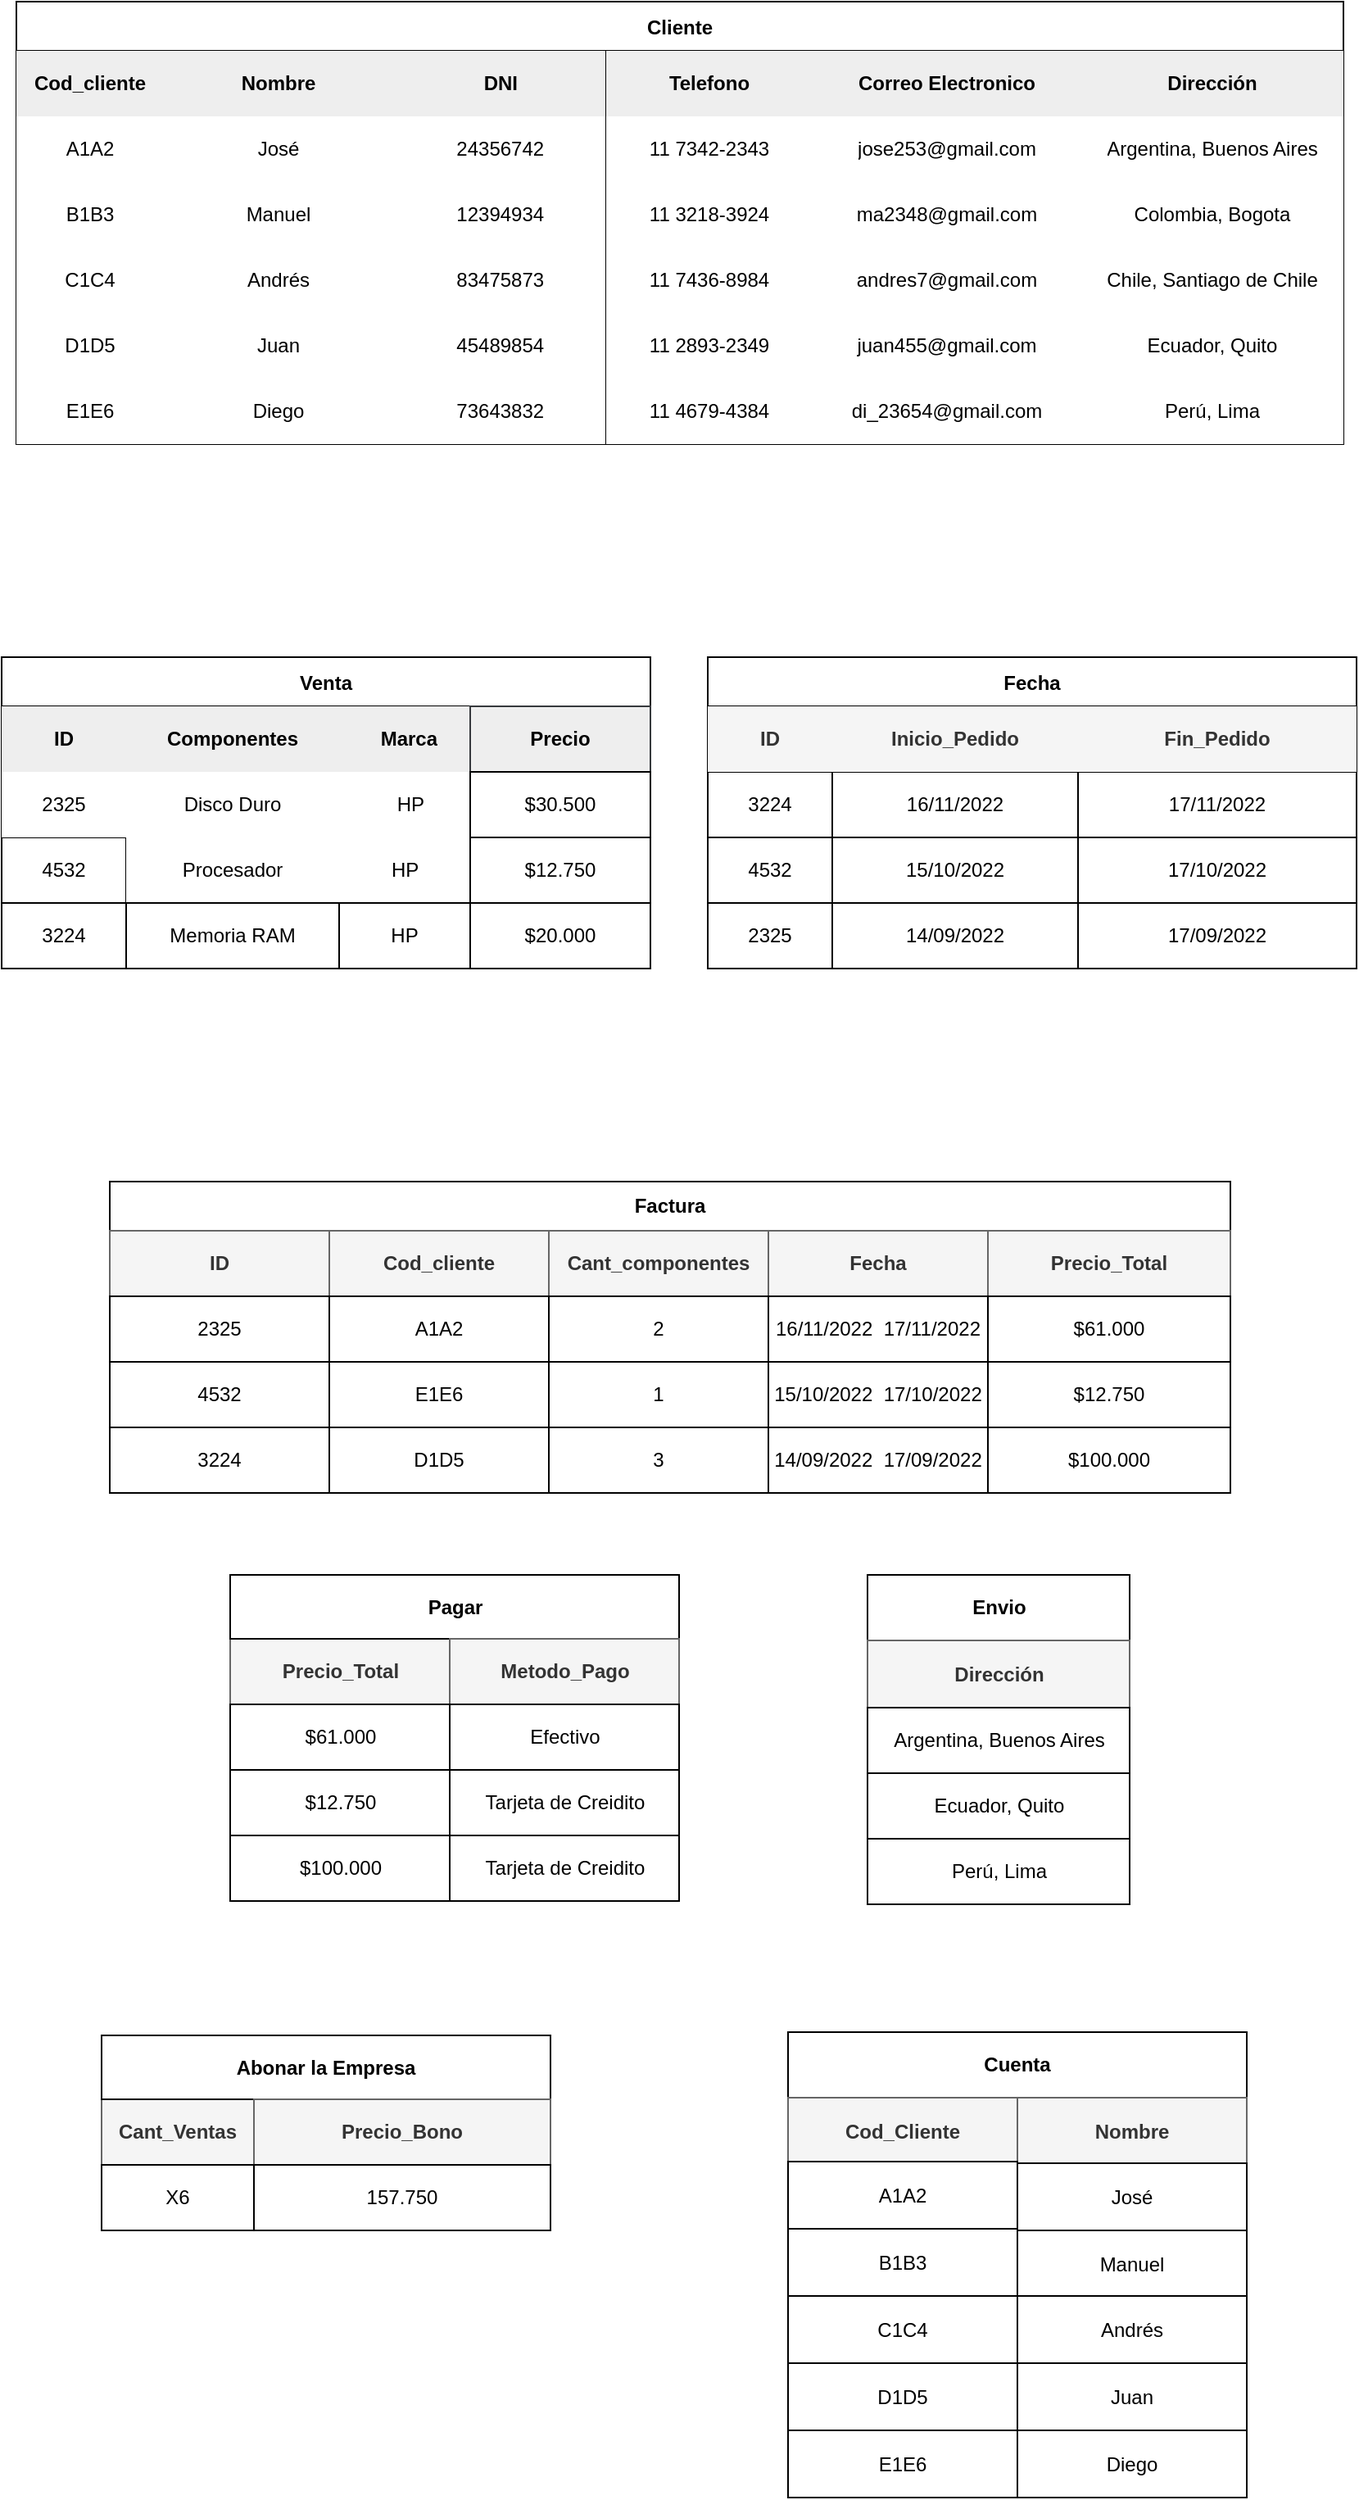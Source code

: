 <mxfile version="20.5.3" type="device"><diagram id="csTYcZTapImQouPdzcbC" name="Página-1"><mxGraphModel dx="902" dy="482" grid="1" gridSize="10" guides="1" tooltips="1" connect="1" arrows="1" fold="1" page="1" pageScale="1" pageWidth="827" pageHeight="1169" math="0" shadow="0"><root><mxCell id="0"/><mxCell id="1" parent="0"/><mxCell id="JsSYjgzVCISqLi4sRE3K-1" value="Cliente" style="shape=table;startSize=30;container=1;collapsible=0;childLayout=tableLayout;fontStyle=1;align=center;" parent="1" vertex="1"><mxGeometry x="9" y="80" width="810" height="270" as="geometry"/></mxCell><mxCell id="JsSYjgzVCISqLi4sRE3K-2" value="" style="shape=tableRow;horizontal=0;startSize=0;swimlaneHead=0;swimlaneBody=0;top=0;left=0;bottom=0;right=0;collapsible=0;dropTarget=0;fillColor=none;points=[[0,0.5],[1,0.5]];portConstraint=eastwest;" parent="JsSYjgzVCISqLi4sRE3K-1" vertex="1"><mxGeometry y="30" width="810" height="40" as="geometry"/></mxCell><mxCell id="JsSYjgzVCISqLi4sRE3K-3" value="&lt;b&gt;&lt;span style=&quot;white-space: pre;&quot;&gt;&amp;nbsp;  Cod_cliente&#9;&lt;/span&gt;&lt;span style=&quot;white-space: pre;&quot;&gt;&#9;&lt;/span&gt;&lt;span style=&quot;white-space: pre;&quot;&gt;&#9;&lt;/span&gt;&lt;span style=&quot;white-space: pre;&quot;&gt;&#9;&lt;/span&gt;&lt;/b&gt;" style="shape=partialRectangle;html=1;whiteSpace=wrap;connectable=0;fillColor=#eeeeee;top=0;left=0;bottom=0;right=0;overflow=hidden;strokeColor=#36393d;" parent="JsSYjgzVCISqLi4sRE3K-2" vertex="1"><mxGeometry width="90" height="40" as="geometry"><mxRectangle width="90" height="40" as="alternateBounds"/></mxGeometry></mxCell><mxCell id="JsSYjgzVCISqLi4sRE3K-4" value="&lt;b&gt;Nombre&lt;/b&gt;" style="shape=partialRectangle;html=1;whiteSpace=wrap;connectable=0;fillColor=#eeeeee;top=0;left=0;bottom=0;right=0;overflow=hidden;strokeColor=#36393d;" parent="JsSYjgzVCISqLi4sRE3K-2" vertex="1"><mxGeometry x="90" width="140" height="40" as="geometry"><mxRectangle width="140" height="40" as="alternateBounds"/></mxGeometry></mxCell><mxCell id="JsSYjgzVCISqLi4sRE3K-5" value="&lt;div style=&quot;text-align: center;&quot;&gt;&lt;b style=&quot;background-color: initial;&quot;&gt;&lt;span style=&quot;white-space: pre;&quot;&gt;&#9;&amp;nbsp;&lt;/span&gt;&amp;nbsp; &amp;nbsp;&lt;span style=&quot;white-space: pre;&quot;&gt;&#9;&lt;/span&gt;DNI&lt;/b&gt;&lt;/div&gt;" style="shape=partialRectangle;html=1;whiteSpace=wrap;connectable=0;fillColor=#eeeeee;top=0;left=0;bottom=0;right=0;overflow=hidden;align=left;strokeColor=#36393d;" parent="JsSYjgzVCISqLi4sRE3K-2" vertex="1"><mxGeometry x="230" width="580" height="40" as="geometry"><mxRectangle width="580" height="40" as="alternateBounds"/></mxGeometry></mxCell><mxCell id="JsSYjgzVCISqLi4sRE3K-10" value="" style="shape=tableRow;horizontal=0;startSize=0;swimlaneHead=0;swimlaneBody=0;top=0;left=0;bottom=0;right=0;collapsible=0;dropTarget=0;fillColor=none;points=[[0,0.5],[1,0.5]];portConstraint=eastwest;" parent="JsSYjgzVCISqLi4sRE3K-1" vertex="1"><mxGeometry y="70" width="810" height="40" as="geometry"/></mxCell><mxCell id="JsSYjgzVCISqLi4sRE3K-11" value="A1A2" style="shape=partialRectangle;html=1;whiteSpace=wrap;connectable=0;top=0;left=0;bottom=0;right=0;overflow=hidden;" parent="JsSYjgzVCISqLi4sRE3K-10" vertex="1"><mxGeometry width="90" height="40" as="geometry"><mxRectangle width="90" height="40" as="alternateBounds"/></mxGeometry></mxCell><mxCell id="JsSYjgzVCISqLi4sRE3K-12" value="José" style="shape=partialRectangle;html=1;whiteSpace=wrap;connectable=0;top=0;left=0;bottom=0;right=0;overflow=hidden;" parent="JsSYjgzVCISqLi4sRE3K-10" vertex="1"><mxGeometry x="90" width="140" height="40" as="geometry"><mxRectangle width="140" height="40" as="alternateBounds"/></mxGeometry></mxCell><mxCell id="JsSYjgzVCISqLi4sRE3K-13" value="&amp;nbsp; &amp;nbsp;&lt;span style=&quot;white-space: pre;&quot;&gt;&#9;&lt;/span&gt;&amp;nbsp; &amp;nbsp;24356742" style="shape=partialRectangle;html=1;whiteSpace=wrap;connectable=0;top=0;left=0;bottom=0;right=0;overflow=hidden;align=left;" parent="JsSYjgzVCISqLi4sRE3K-10" vertex="1"><mxGeometry x="230" width="580" height="40" as="geometry"><mxRectangle width="580" height="40" as="alternateBounds"/></mxGeometry></mxCell><mxCell id="JsSYjgzVCISqLi4sRE3K-6" value="" style="shape=tableRow;horizontal=0;startSize=0;swimlaneHead=0;swimlaneBody=0;top=0;left=0;bottom=0;right=0;collapsible=0;dropTarget=0;fillColor=none;points=[[0,0.5],[1,0.5]];portConstraint=eastwest;" parent="JsSYjgzVCISqLi4sRE3K-1" vertex="1"><mxGeometry y="110" width="810" height="40" as="geometry"/></mxCell><mxCell id="JsSYjgzVCISqLi4sRE3K-7" value="B1B3" style="shape=partialRectangle;html=1;whiteSpace=wrap;connectable=0;top=0;left=0;bottom=0;right=0;overflow=hidden;" parent="JsSYjgzVCISqLi4sRE3K-6" vertex="1"><mxGeometry width="90" height="40" as="geometry"><mxRectangle width="90" height="40" as="alternateBounds"/></mxGeometry></mxCell><mxCell id="JsSYjgzVCISqLi4sRE3K-8" value="Manuel" style="shape=partialRectangle;html=1;whiteSpace=wrap;connectable=0;top=0;left=0;bottom=0;right=0;overflow=hidden;" parent="JsSYjgzVCISqLi4sRE3K-6" vertex="1"><mxGeometry x="90" width="140" height="40" as="geometry"><mxRectangle width="140" height="40" as="alternateBounds"/></mxGeometry></mxCell><mxCell id="JsSYjgzVCISqLi4sRE3K-9" value="&amp;nbsp; &amp;nbsp; &amp;nbsp; &amp;nbsp; &amp;nbsp; &amp;nbsp;12394934" style="shape=partialRectangle;html=1;whiteSpace=wrap;connectable=0;top=0;left=0;bottom=0;right=0;overflow=hidden;align=left;" parent="JsSYjgzVCISqLi4sRE3K-6" vertex="1"><mxGeometry x="230" width="580" height="40" as="geometry"><mxRectangle width="580" height="40" as="alternateBounds"/></mxGeometry></mxCell><mxCell id="JsSYjgzVCISqLi4sRE3K-116" value="" style="shape=tableRow;horizontal=0;startSize=0;swimlaneHead=0;swimlaneBody=0;top=0;left=0;bottom=0;right=0;collapsible=0;dropTarget=0;fillColor=none;points=[[0,0.5],[1,0.5]];portConstraint=eastwest;" parent="JsSYjgzVCISqLi4sRE3K-1" vertex="1"><mxGeometry y="150" width="810" height="40" as="geometry"/></mxCell><mxCell id="JsSYjgzVCISqLi4sRE3K-117" value="C1C4" style="shape=partialRectangle;html=1;whiteSpace=wrap;connectable=0;top=0;left=0;bottom=0;right=0;overflow=hidden;" parent="JsSYjgzVCISqLi4sRE3K-116" vertex="1"><mxGeometry width="90" height="40" as="geometry"><mxRectangle width="90" height="40" as="alternateBounds"/></mxGeometry></mxCell><mxCell id="JsSYjgzVCISqLi4sRE3K-118" value="Andrés" style="shape=partialRectangle;html=1;whiteSpace=wrap;connectable=0;top=0;left=0;bottom=0;right=0;overflow=hidden;" parent="JsSYjgzVCISqLi4sRE3K-116" vertex="1"><mxGeometry x="90" width="140" height="40" as="geometry"><mxRectangle width="140" height="40" as="alternateBounds"/></mxGeometry></mxCell><mxCell id="JsSYjgzVCISqLi4sRE3K-119" value="&amp;nbsp; &amp;nbsp; &amp;nbsp; &amp;nbsp; &amp;nbsp; &amp;nbsp;83475873" style="shape=partialRectangle;html=1;whiteSpace=wrap;connectable=0;top=0;left=0;bottom=0;right=0;overflow=hidden;align=left;" parent="JsSYjgzVCISqLi4sRE3K-116" vertex="1"><mxGeometry x="230" width="580" height="40" as="geometry"><mxRectangle width="580" height="40" as="alternateBounds"/></mxGeometry></mxCell><mxCell id="JsSYjgzVCISqLi4sRE3K-112" value="" style="shape=tableRow;horizontal=0;startSize=0;swimlaneHead=0;swimlaneBody=0;top=0;left=0;bottom=0;right=0;collapsible=0;dropTarget=0;fillColor=none;points=[[0,0.5],[1,0.5]];portConstraint=eastwest;" parent="JsSYjgzVCISqLi4sRE3K-1" vertex="1"><mxGeometry y="190" width="810" height="40" as="geometry"/></mxCell><mxCell id="JsSYjgzVCISqLi4sRE3K-113" value="D1D5" style="shape=partialRectangle;html=1;whiteSpace=wrap;connectable=0;top=0;left=0;bottom=0;right=0;overflow=hidden;" parent="JsSYjgzVCISqLi4sRE3K-112" vertex="1"><mxGeometry width="90" height="40" as="geometry"><mxRectangle width="90" height="40" as="alternateBounds"/></mxGeometry></mxCell><mxCell id="JsSYjgzVCISqLi4sRE3K-114" value="Juan" style="shape=partialRectangle;html=1;whiteSpace=wrap;connectable=0;top=0;left=0;bottom=0;right=0;overflow=hidden;" parent="JsSYjgzVCISqLi4sRE3K-112" vertex="1"><mxGeometry x="90" width="140" height="40" as="geometry"><mxRectangle width="140" height="40" as="alternateBounds"/></mxGeometry></mxCell><mxCell id="JsSYjgzVCISqLi4sRE3K-115" value="&amp;nbsp; &amp;nbsp; &amp;nbsp; &amp;nbsp; &amp;nbsp; &amp;nbsp;45489854" style="shape=partialRectangle;html=1;whiteSpace=wrap;connectable=0;top=0;left=0;bottom=0;right=0;overflow=hidden;align=left;" parent="JsSYjgzVCISqLi4sRE3K-112" vertex="1"><mxGeometry x="230" width="580" height="40" as="geometry"><mxRectangle width="580" height="40" as="alternateBounds"/></mxGeometry></mxCell><mxCell id="JsSYjgzVCISqLi4sRE3K-108" value="" style="shape=tableRow;horizontal=0;startSize=0;swimlaneHead=0;swimlaneBody=0;top=0;left=0;bottom=0;right=0;collapsible=0;dropTarget=0;fillColor=none;points=[[0,0.5],[1,0.5]];portConstraint=eastwest;" parent="JsSYjgzVCISqLi4sRE3K-1" vertex="1"><mxGeometry y="230" width="810" height="40" as="geometry"/></mxCell><mxCell id="JsSYjgzVCISqLi4sRE3K-109" value="E1E6" style="shape=partialRectangle;html=1;whiteSpace=wrap;connectable=0;top=0;left=0;bottom=0;right=0;overflow=hidden;" parent="JsSYjgzVCISqLi4sRE3K-108" vertex="1"><mxGeometry width="90" height="40" as="geometry"><mxRectangle width="90" height="40" as="alternateBounds"/></mxGeometry></mxCell><mxCell id="JsSYjgzVCISqLi4sRE3K-110" value="Diego" style="shape=partialRectangle;html=1;whiteSpace=wrap;connectable=0;top=0;left=0;bottom=0;right=0;overflow=hidden;" parent="JsSYjgzVCISqLi4sRE3K-108" vertex="1"><mxGeometry x="90" width="140" height="40" as="geometry"><mxRectangle width="140" height="40" as="alternateBounds"/></mxGeometry></mxCell><mxCell id="JsSYjgzVCISqLi4sRE3K-111" value="&amp;nbsp; &amp;nbsp; &amp;nbsp; &amp;nbsp; &amp;nbsp; &amp;nbsp;73643832" style="shape=partialRectangle;html=1;whiteSpace=wrap;connectable=0;top=0;left=0;bottom=0;right=0;overflow=hidden;pointerEvents=1;align=left;" parent="JsSYjgzVCISqLi4sRE3K-108" vertex="1"><mxGeometry x="230" width="580" height="40" as="geometry"><mxRectangle width="580" height="40" as="alternateBounds"/></mxGeometry></mxCell><mxCell id="JsSYjgzVCISqLi4sRE3K-82" value="" style="shape=table;html=1;whiteSpace=wrap;startSize=0;container=1;collapsible=0;childLayout=tableLayout;" parent="1" vertex="1"><mxGeometry x="369" y="110" width="450" height="240" as="geometry"/></mxCell><mxCell id="JsSYjgzVCISqLi4sRE3K-83" value="" style="shape=tableRow;horizontal=0;startSize=0;swimlaneHead=0;swimlaneBody=0;top=0;left=0;bottom=0;right=0;collapsible=0;dropTarget=0;fillColor=none;points=[[0,0.5],[1,0.5]];portConstraint=eastwest;" parent="JsSYjgzVCISqLi4sRE3K-82" vertex="1"><mxGeometry width="450" height="40" as="geometry"/></mxCell><mxCell id="JsSYjgzVCISqLi4sRE3K-84" value="&lt;b&gt;Telefono&lt;/b&gt;" style="shape=partialRectangle;html=1;whiteSpace=wrap;connectable=0;fillColor=#eeeeee;top=0;left=0;bottom=0;right=0;overflow=hidden;strokeColor=#36393d;" parent="JsSYjgzVCISqLi4sRE3K-83" vertex="1"><mxGeometry width="126" height="40" as="geometry"><mxRectangle width="126" height="40" as="alternateBounds"/></mxGeometry></mxCell><mxCell id="JsSYjgzVCISqLi4sRE3K-85" value="&lt;b&gt;Correo Electronico&lt;/b&gt;" style="shape=partialRectangle;html=1;whiteSpace=wrap;connectable=0;fillColor=#eeeeee;top=0;left=0;bottom=0;right=0;overflow=hidden;strokeColor=#36393d;" parent="JsSYjgzVCISqLi4sRE3K-83" vertex="1"><mxGeometry x="126" width="164" height="40" as="geometry"><mxRectangle width="164" height="40" as="alternateBounds"/></mxGeometry></mxCell><mxCell id="JsSYjgzVCISqLi4sRE3K-86" value="&lt;b&gt;Dirección&lt;/b&gt;" style="shape=partialRectangle;html=1;whiteSpace=wrap;connectable=0;fillColor=#eeeeee;top=0;left=0;bottom=0;right=0;overflow=hidden;strokeColor=#36393d;" parent="JsSYjgzVCISqLi4sRE3K-83" vertex="1"><mxGeometry x="290" width="160" height="40" as="geometry"><mxRectangle width="160" height="40" as="alternateBounds"/></mxGeometry></mxCell><mxCell id="JsSYjgzVCISqLi4sRE3K-87" value="" style="shape=tableRow;horizontal=0;startSize=0;swimlaneHead=0;swimlaneBody=0;top=0;left=0;bottom=0;right=0;collapsible=0;dropTarget=0;fillColor=none;points=[[0,0.5],[1,0.5]];portConstraint=eastwest;" parent="JsSYjgzVCISqLi4sRE3K-82" vertex="1"><mxGeometry y="40" width="450" height="40" as="geometry"/></mxCell><mxCell id="JsSYjgzVCISqLi4sRE3K-88" value="11 7342-2343" style="shape=partialRectangle;html=1;whiteSpace=wrap;connectable=0;top=0;left=0;bottom=0;right=0;overflow=hidden;" parent="JsSYjgzVCISqLi4sRE3K-87" vertex="1"><mxGeometry width="126" height="40" as="geometry"><mxRectangle width="126" height="40" as="alternateBounds"/></mxGeometry></mxCell><mxCell id="JsSYjgzVCISqLi4sRE3K-89" value="jose253@gmail.com" style="shape=partialRectangle;html=1;whiteSpace=wrap;connectable=0;top=0;left=0;bottom=0;right=0;overflow=hidden;" parent="JsSYjgzVCISqLi4sRE3K-87" vertex="1"><mxGeometry x="126" width="164" height="40" as="geometry"><mxRectangle width="164" height="40" as="alternateBounds"/></mxGeometry></mxCell><mxCell id="JsSYjgzVCISqLi4sRE3K-90" value="Argentina, Buenos Aires" style="shape=partialRectangle;html=1;whiteSpace=wrap;connectable=0;top=0;left=0;bottom=0;right=0;overflow=hidden;" parent="JsSYjgzVCISqLi4sRE3K-87" vertex="1"><mxGeometry x="290" width="160" height="40" as="geometry"><mxRectangle width="160" height="40" as="alternateBounds"/></mxGeometry></mxCell><mxCell id="JsSYjgzVCISqLi4sRE3K-91" value="" style="shape=tableRow;horizontal=0;startSize=0;swimlaneHead=0;swimlaneBody=0;top=0;left=0;bottom=0;right=0;collapsible=0;dropTarget=0;fillColor=none;points=[[0,0.5],[1,0.5]];portConstraint=eastwest;" parent="JsSYjgzVCISqLi4sRE3K-82" vertex="1"><mxGeometry y="80" width="450" height="40" as="geometry"/></mxCell><mxCell id="JsSYjgzVCISqLi4sRE3K-92" value="11 3218-3924" style="shape=partialRectangle;html=1;whiteSpace=wrap;connectable=0;top=0;left=0;bottom=0;right=0;overflow=hidden;" parent="JsSYjgzVCISqLi4sRE3K-91" vertex="1"><mxGeometry width="126" height="40" as="geometry"><mxRectangle width="126" height="40" as="alternateBounds"/></mxGeometry></mxCell><mxCell id="JsSYjgzVCISqLi4sRE3K-93" value="ma2348@gmail.com" style="shape=partialRectangle;html=1;whiteSpace=wrap;connectable=0;top=0;left=0;bottom=0;right=0;overflow=hidden;" parent="JsSYjgzVCISqLi4sRE3K-91" vertex="1"><mxGeometry x="126" width="164" height="40" as="geometry"><mxRectangle width="164" height="40" as="alternateBounds"/></mxGeometry></mxCell><mxCell id="JsSYjgzVCISqLi4sRE3K-94" value="Colombia, Bogota" style="shape=partialRectangle;html=1;whiteSpace=wrap;connectable=0;top=0;left=0;bottom=0;right=0;overflow=hidden;pointerEvents=1;" parent="JsSYjgzVCISqLi4sRE3K-91" vertex="1"><mxGeometry x="290" width="160" height="40" as="geometry"><mxRectangle width="160" height="40" as="alternateBounds"/></mxGeometry></mxCell><mxCell id="JsSYjgzVCISqLi4sRE3K-128" value="" style="shape=tableRow;horizontal=0;startSize=0;swimlaneHead=0;swimlaneBody=0;top=0;left=0;bottom=0;right=0;collapsible=0;dropTarget=0;fillColor=none;points=[[0,0.5],[1,0.5]];portConstraint=eastwest;" parent="JsSYjgzVCISqLi4sRE3K-82" vertex="1"><mxGeometry y="120" width="450" height="40" as="geometry"/></mxCell><mxCell id="JsSYjgzVCISqLi4sRE3K-129" value="11 7436-8984" style="shape=partialRectangle;html=1;whiteSpace=wrap;connectable=0;top=0;left=0;bottom=0;right=0;overflow=hidden;" parent="JsSYjgzVCISqLi4sRE3K-128" vertex="1"><mxGeometry width="126" height="40" as="geometry"><mxRectangle width="126" height="40" as="alternateBounds"/></mxGeometry></mxCell><mxCell id="JsSYjgzVCISqLi4sRE3K-130" value="andres7@gmail.com" style="shape=partialRectangle;html=1;whiteSpace=wrap;connectable=0;top=0;left=0;bottom=0;right=0;overflow=hidden;" parent="JsSYjgzVCISqLi4sRE3K-128" vertex="1"><mxGeometry x="126" width="164" height="40" as="geometry"><mxRectangle width="164" height="40" as="alternateBounds"/></mxGeometry></mxCell><mxCell id="JsSYjgzVCISqLi4sRE3K-131" value="Chile, Santiago de Chile" style="shape=partialRectangle;html=1;whiteSpace=wrap;connectable=0;top=0;left=0;bottom=0;right=0;overflow=hidden;" parent="JsSYjgzVCISqLi4sRE3K-128" vertex="1"><mxGeometry x="290" width="160" height="40" as="geometry"><mxRectangle width="160" height="40" as="alternateBounds"/></mxGeometry></mxCell><mxCell id="JsSYjgzVCISqLi4sRE3K-124" value="" style="shape=tableRow;horizontal=0;startSize=0;swimlaneHead=0;swimlaneBody=0;top=0;left=0;bottom=0;right=0;collapsible=0;dropTarget=0;fillColor=none;points=[[0,0.5],[1,0.5]];portConstraint=eastwest;" parent="JsSYjgzVCISqLi4sRE3K-82" vertex="1"><mxGeometry y="160" width="450" height="40" as="geometry"/></mxCell><mxCell id="JsSYjgzVCISqLi4sRE3K-125" value="11 2893-2349" style="shape=partialRectangle;html=1;whiteSpace=wrap;connectable=0;top=0;left=0;bottom=0;right=0;overflow=hidden;" parent="JsSYjgzVCISqLi4sRE3K-124" vertex="1"><mxGeometry width="126" height="40" as="geometry"><mxRectangle width="126" height="40" as="alternateBounds"/></mxGeometry></mxCell><mxCell id="JsSYjgzVCISqLi4sRE3K-126" value="juan455@gmail.com" style="shape=partialRectangle;html=1;whiteSpace=wrap;connectable=0;top=0;left=0;bottom=0;right=0;overflow=hidden;" parent="JsSYjgzVCISqLi4sRE3K-124" vertex="1"><mxGeometry x="126" width="164" height="40" as="geometry"><mxRectangle width="164" height="40" as="alternateBounds"/></mxGeometry></mxCell><mxCell id="JsSYjgzVCISqLi4sRE3K-127" value="Ecuador, Quito" style="shape=partialRectangle;html=1;whiteSpace=wrap;connectable=0;top=0;left=0;bottom=0;right=0;overflow=hidden;" parent="JsSYjgzVCISqLi4sRE3K-124" vertex="1"><mxGeometry x="290" width="160" height="40" as="geometry"><mxRectangle width="160" height="40" as="alternateBounds"/></mxGeometry></mxCell><mxCell id="JsSYjgzVCISqLi4sRE3K-120" value="" style="shape=tableRow;horizontal=0;startSize=0;swimlaneHead=0;swimlaneBody=0;top=0;left=0;bottom=0;right=0;collapsible=0;dropTarget=0;fillColor=none;points=[[0,0.5],[1,0.5]];portConstraint=eastwest;" parent="JsSYjgzVCISqLi4sRE3K-82" vertex="1"><mxGeometry y="200" width="450" height="40" as="geometry"/></mxCell><mxCell id="JsSYjgzVCISqLi4sRE3K-121" value="11 4679-4384" style="shape=partialRectangle;html=1;whiteSpace=wrap;connectable=0;top=0;left=0;bottom=0;right=0;overflow=hidden;" parent="JsSYjgzVCISqLi4sRE3K-120" vertex="1"><mxGeometry width="126" height="40" as="geometry"><mxRectangle width="126" height="40" as="alternateBounds"/></mxGeometry></mxCell><mxCell id="JsSYjgzVCISqLi4sRE3K-122" value="di_23654@gmail.com" style="shape=partialRectangle;html=1;whiteSpace=wrap;connectable=0;top=0;left=0;bottom=0;right=0;overflow=hidden;" parent="JsSYjgzVCISqLi4sRE3K-120" vertex="1"><mxGeometry x="126" width="164" height="40" as="geometry"><mxRectangle width="164" height="40" as="alternateBounds"/></mxGeometry></mxCell><mxCell id="JsSYjgzVCISqLi4sRE3K-123" value="Perú, Lima" style="shape=partialRectangle;html=1;whiteSpace=wrap;connectable=0;top=0;left=0;bottom=0;right=0;overflow=hidden;pointerEvents=1;" parent="JsSYjgzVCISqLi4sRE3K-120" vertex="1"><mxGeometry x="290" width="160" height="40" as="geometry"><mxRectangle width="160" height="40" as="alternateBounds"/></mxGeometry></mxCell><mxCell id="JsSYjgzVCISqLi4sRE3K-145" value="Venta" style="shape=table;startSize=30;container=1;collapsible=0;childLayout=tableLayout;fontStyle=1;align=center;" parent="1" vertex="1"><mxGeometry y="480" width="396" height="150" as="geometry"/></mxCell><mxCell id="JsSYjgzVCISqLi4sRE3K-146" value="" style="shape=tableRow;horizontal=0;startSize=0;swimlaneHead=0;swimlaneBody=0;top=0;left=0;bottom=0;right=0;collapsible=0;dropTarget=0;fillColor=none;points=[[0,0.5],[1,0.5]];portConstraint=eastwest;" parent="JsSYjgzVCISqLi4sRE3K-145" vertex="1"><mxGeometry y="30" width="396" height="40" as="geometry"/></mxCell><mxCell id="JsSYjgzVCISqLi4sRE3K-147" value="&lt;b&gt;ID&lt;/b&gt;" style="shape=partialRectangle;html=1;whiteSpace=wrap;connectable=0;fillColor=#eeeeee;top=0;left=0;bottom=0;right=0;overflow=hidden;strokeColor=#36393d;" parent="JsSYjgzVCISqLi4sRE3K-146" vertex="1"><mxGeometry width="76" height="40" as="geometry"><mxRectangle width="76" height="40" as="alternateBounds"/></mxGeometry></mxCell><mxCell id="JsSYjgzVCISqLi4sRE3K-148" value="&lt;b&gt;Componentes&lt;/b&gt;" style="shape=partialRectangle;html=1;whiteSpace=wrap;connectable=0;fillColor=#eeeeee;top=0;left=0;bottom=0;right=0;overflow=hidden;strokeColor=#36393d;" parent="JsSYjgzVCISqLi4sRE3K-146" vertex="1"><mxGeometry x="76" width="130" height="40" as="geometry"><mxRectangle width="130" height="40" as="alternateBounds"/></mxGeometry></mxCell><mxCell id="JsSYjgzVCISqLi4sRE3K-149" value="&lt;b&gt;&amp;nbsp; &amp;nbsp; &amp;nbsp; &amp;nbsp;Marca&lt;/b&gt;" style="shape=partialRectangle;html=1;whiteSpace=wrap;connectable=0;fillColor=#eeeeee;top=0;left=0;bottom=0;right=0;overflow=hidden;align=left;strokeColor=#36393d;" parent="JsSYjgzVCISqLi4sRE3K-146" vertex="1"><mxGeometry x="206" width="190" height="40" as="geometry"><mxRectangle width="190" height="40" as="alternateBounds"/></mxGeometry></mxCell><mxCell id="JsSYjgzVCISqLi4sRE3K-150" value="" style="shape=tableRow;horizontal=0;startSize=0;swimlaneHead=0;swimlaneBody=0;top=0;left=0;bottom=0;right=0;collapsible=0;dropTarget=0;fillColor=none;points=[[0,0.5],[1,0.5]];portConstraint=eastwest;" parent="JsSYjgzVCISqLi4sRE3K-145" vertex="1"><mxGeometry y="70" width="396" height="40" as="geometry"/></mxCell><mxCell id="JsSYjgzVCISqLi4sRE3K-151" value="2325" style="shape=partialRectangle;html=1;whiteSpace=wrap;connectable=0;top=0;left=0;bottom=0;right=0;overflow=hidden;" parent="JsSYjgzVCISqLi4sRE3K-150" vertex="1"><mxGeometry width="76" height="40" as="geometry"><mxRectangle width="76" height="40" as="alternateBounds"/></mxGeometry></mxCell><mxCell id="JsSYjgzVCISqLi4sRE3K-152" value="Disco Duro" style="shape=partialRectangle;html=1;whiteSpace=wrap;connectable=0;top=0;left=0;bottom=0;right=0;overflow=hidden;" parent="JsSYjgzVCISqLi4sRE3K-150" vertex="1"><mxGeometry x="76" width="130" height="40" as="geometry"><mxRectangle width="130" height="40" as="alternateBounds"/></mxGeometry></mxCell><mxCell id="JsSYjgzVCISqLi4sRE3K-153" value="&lt;span style=&quot;white-space: pre;&quot;&gt;&#9;&lt;/span&gt;&amp;nbsp; HP" style="shape=partialRectangle;html=1;whiteSpace=wrap;connectable=0;top=0;left=0;bottom=0;right=0;overflow=hidden;align=left;" parent="JsSYjgzVCISqLi4sRE3K-150" vertex="1"><mxGeometry x="206" width="190" height="40" as="geometry"><mxRectangle width="190" height="40" as="alternateBounds"/></mxGeometry></mxCell><mxCell id="JsSYjgzVCISqLi4sRE3K-154" value="" style="shape=tableRow;horizontal=0;startSize=0;swimlaneHead=0;swimlaneBody=0;top=0;left=0;bottom=0;right=0;collapsible=0;dropTarget=0;fillColor=none;points=[[0,0.5],[1,0.5]];portConstraint=eastwest;" parent="JsSYjgzVCISqLi4sRE3K-145" vertex="1"><mxGeometry y="110" width="396" height="40" as="geometry"/></mxCell><mxCell id="JsSYjgzVCISqLi4sRE3K-155" value="4532" style="shape=partialRectangle;html=1;whiteSpace=wrap;connectable=0;fillColor=none;top=0;left=0;bottom=0;right=0;overflow=hidden;" parent="JsSYjgzVCISqLi4sRE3K-154" vertex="1"><mxGeometry width="76" height="40" as="geometry"><mxRectangle width="76" height="40" as="alternateBounds"/></mxGeometry></mxCell><mxCell id="JsSYjgzVCISqLi4sRE3K-156" value="Procesador" style="shape=partialRectangle;html=1;whiteSpace=wrap;connectable=0;fillColor=default;top=0;left=0;bottom=0;right=0;overflow=hidden;" parent="JsSYjgzVCISqLi4sRE3K-154" vertex="1"><mxGeometry x="76" width="130" height="40" as="geometry"><mxRectangle width="130" height="40" as="alternateBounds"/></mxGeometry></mxCell><mxCell id="JsSYjgzVCISqLi4sRE3K-157" value="&amp;nbsp; &amp;nbsp; &amp;nbsp; &amp;nbsp; &amp;nbsp;HP" style="shape=partialRectangle;html=1;whiteSpace=wrap;connectable=0;top=0;left=0;bottom=0;right=0;overflow=hidden;align=left;" parent="JsSYjgzVCISqLi4sRE3K-154" vertex="1"><mxGeometry x="206" width="190" height="40" as="geometry"><mxRectangle width="190" height="40" as="alternateBounds"/></mxGeometry></mxCell><mxCell id="JsSYjgzVCISqLi4sRE3K-162" value="&lt;b&gt;Precio&lt;/b&gt;" style="rounded=0;whiteSpace=wrap;html=1;fillColor=#eeeeee;strokeColor=#36393d;" parent="1" vertex="1"><mxGeometry x="286" y="510" width="110" height="40" as="geometry"/></mxCell><mxCell id="JsSYjgzVCISqLi4sRE3K-163" value="$30.500" style="rounded=0;whiteSpace=wrap;html=1;" parent="1" vertex="1"><mxGeometry x="286" y="550" width="110" height="40" as="geometry"/></mxCell><mxCell id="JsSYjgzVCISqLi4sRE3K-164" value="$12.750" style="rounded=0;whiteSpace=wrap;html=1;" parent="1" vertex="1"><mxGeometry x="286" y="590" width="110" height="40" as="geometry"/></mxCell><mxCell id="JsSYjgzVCISqLi4sRE3K-165" value="3224" style="rounded=0;whiteSpace=wrap;html=1;" parent="1" vertex="1"><mxGeometry y="630" width="76" height="40" as="geometry"/></mxCell><mxCell id="JsSYjgzVCISqLi4sRE3K-166" value="Memoria RAM" style="rounded=0;whiteSpace=wrap;html=1;" parent="1" vertex="1"><mxGeometry x="76" y="630" width="130" height="40" as="geometry"/></mxCell><mxCell id="JsSYjgzVCISqLi4sRE3K-167" value="HP" style="rounded=0;whiteSpace=wrap;html=1;" parent="1" vertex="1"><mxGeometry x="206" y="630" width="80" height="40" as="geometry"/></mxCell><mxCell id="JsSYjgzVCISqLi4sRE3K-168" value="$20.000" style="rounded=0;whiteSpace=wrap;html=1;" parent="1" vertex="1"><mxGeometry x="286" y="630" width="110" height="40" as="geometry"/></mxCell><mxCell id="JsSYjgzVCISqLi4sRE3K-170" value="Fecha" style="shape=table;startSize=30;container=1;collapsible=0;childLayout=tableLayout;fontStyle=1;align=center;fillColor=default;" parent="1" vertex="1"><mxGeometry x="431" y="480" width="396" height="150" as="geometry"/></mxCell><mxCell id="JsSYjgzVCISqLi4sRE3K-171" value="" style="shape=tableRow;horizontal=0;startSize=0;swimlaneHead=0;swimlaneBody=0;top=0;left=0;bottom=0;right=0;collapsible=0;dropTarget=0;fillColor=none;points=[[0,0.5],[1,0.5]];portConstraint=eastwest;" parent="JsSYjgzVCISqLi4sRE3K-170" vertex="1"><mxGeometry y="30" width="396" height="40" as="geometry"/></mxCell><mxCell id="JsSYjgzVCISqLi4sRE3K-172" value="&lt;b&gt;ID&lt;/b&gt;" style="shape=partialRectangle;html=1;whiteSpace=wrap;connectable=0;fillColor=#f5f5f5;top=0;left=0;bottom=0;right=0;overflow=hidden;fontColor=#333333;strokeColor=#666666;" parent="JsSYjgzVCISqLi4sRE3K-171" vertex="1"><mxGeometry width="76" height="40" as="geometry"><mxRectangle width="76" height="40" as="alternateBounds"/></mxGeometry></mxCell><mxCell id="JsSYjgzVCISqLi4sRE3K-173" value="&lt;b&gt;Inicio_Pedido&lt;/b&gt;" style="shape=partialRectangle;html=1;whiteSpace=wrap;connectable=0;fillColor=#f5f5f5;top=0;left=0;bottom=0;right=0;overflow=hidden;fontColor=#333333;strokeColor=#666666;" parent="JsSYjgzVCISqLi4sRE3K-171" vertex="1"><mxGeometry x="76" width="150" height="40" as="geometry"><mxRectangle width="150" height="40" as="alternateBounds"/></mxGeometry></mxCell><mxCell id="JsSYjgzVCISqLi4sRE3K-174" value="&lt;b&gt;Fin_Pedido&lt;/b&gt;" style="shape=partialRectangle;html=1;whiteSpace=wrap;connectable=0;fillColor=#f5f5f5;top=0;left=0;bottom=0;right=0;overflow=hidden;fontColor=#333333;strokeColor=#666666;" parent="JsSYjgzVCISqLi4sRE3K-171" vertex="1"><mxGeometry x="226" width="170" height="40" as="geometry"><mxRectangle width="170" height="40" as="alternateBounds"/></mxGeometry></mxCell><mxCell id="JsSYjgzVCISqLi4sRE3K-175" value="" style="shape=tableRow;horizontal=0;startSize=0;swimlaneHead=0;swimlaneBody=0;top=0;left=0;bottom=0;right=0;collapsible=0;dropTarget=0;fillColor=none;points=[[0,0.5],[1,0.5]];portConstraint=eastwest;" parent="JsSYjgzVCISqLi4sRE3K-170" vertex="1"><mxGeometry y="70" width="396" height="40" as="geometry"/></mxCell><mxCell id="JsSYjgzVCISqLi4sRE3K-176" value="3224" style="shape=partialRectangle;html=1;whiteSpace=wrap;connectable=0;fillColor=none;top=0;left=0;bottom=0;right=0;overflow=hidden;" parent="JsSYjgzVCISqLi4sRE3K-175" vertex="1"><mxGeometry width="76" height="40" as="geometry"><mxRectangle width="76" height="40" as="alternateBounds"/></mxGeometry></mxCell><mxCell id="JsSYjgzVCISqLi4sRE3K-177" value="16/11/2022" style="shape=partialRectangle;html=1;whiteSpace=wrap;connectable=0;fillColor=none;top=0;left=0;bottom=0;right=0;overflow=hidden;" parent="JsSYjgzVCISqLi4sRE3K-175" vertex="1"><mxGeometry x="76" width="150" height="40" as="geometry"><mxRectangle width="150" height="40" as="alternateBounds"/></mxGeometry></mxCell><mxCell id="JsSYjgzVCISqLi4sRE3K-178" value="17/11/2022" style="shape=partialRectangle;html=1;whiteSpace=wrap;connectable=0;fillColor=none;top=0;left=0;bottom=0;right=0;overflow=hidden;" parent="JsSYjgzVCISqLi4sRE3K-175" vertex="1"><mxGeometry x="226" width="170" height="40" as="geometry"><mxRectangle width="170" height="40" as="alternateBounds"/></mxGeometry></mxCell><mxCell id="JsSYjgzVCISqLi4sRE3K-179" value="" style="shape=tableRow;horizontal=0;startSize=0;swimlaneHead=0;swimlaneBody=0;top=0;left=0;bottom=0;right=0;collapsible=0;dropTarget=0;fillColor=none;points=[[0,0.5],[1,0.5]];portConstraint=eastwest;" parent="JsSYjgzVCISqLi4sRE3K-170" vertex="1"><mxGeometry y="110" width="396" height="40" as="geometry"/></mxCell><mxCell id="JsSYjgzVCISqLi4sRE3K-180" value="4532" style="shape=partialRectangle;html=1;whiteSpace=wrap;connectable=0;fillColor=none;top=0;left=0;bottom=0;right=0;overflow=hidden;" parent="JsSYjgzVCISqLi4sRE3K-179" vertex="1"><mxGeometry width="76" height="40" as="geometry"><mxRectangle width="76" height="40" as="alternateBounds"/></mxGeometry></mxCell><mxCell id="JsSYjgzVCISqLi4sRE3K-181" value="15/10/2022" style="shape=partialRectangle;html=1;whiteSpace=wrap;connectable=0;fillColor=none;top=0;left=0;bottom=0;right=0;overflow=hidden;" parent="JsSYjgzVCISqLi4sRE3K-179" vertex="1"><mxGeometry x="76" width="150" height="40" as="geometry"><mxRectangle width="150" height="40" as="alternateBounds"/></mxGeometry></mxCell><mxCell id="JsSYjgzVCISqLi4sRE3K-182" value="17/10/2022" style="shape=partialRectangle;html=1;whiteSpace=wrap;connectable=0;fillColor=none;top=0;left=0;bottom=0;right=0;overflow=hidden;" parent="JsSYjgzVCISqLi4sRE3K-179" vertex="1"><mxGeometry x="226" width="170" height="40" as="geometry"><mxRectangle width="170" height="40" as="alternateBounds"/></mxGeometry></mxCell><mxCell id="JsSYjgzVCISqLi4sRE3K-183" value="2325" style="rounded=0;whiteSpace=wrap;html=1;fillColor=default;" parent="1" vertex="1"><mxGeometry x="431" y="630" width="76" height="40" as="geometry"/></mxCell><mxCell id="JsSYjgzVCISqLi4sRE3K-184" value="14/09/2022" style="rounded=0;whiteSpace=wrap;html=1;fillColor=default;" parent="1" vertex="1"><mxGeometry x="507" y="630" width="150" height="40" as="geometry"/></mxCell><mxCell id="JsSYjgzVCISqLi4sRE3K-185" value="17/09/2022" style="rounded=0;whiteSpace=wrap;html=1;fillColor=default;" parent="1" vertex="1"><mxGeometry x="657" y="630" width="170" height="40" as="geometry"/></mxCell><mxCell id="JsSYjgzVCISqLi4sRE3K-186" value="&lt;b&gt;Factura&lt;/b&gt;" style="rounded=0;whiteSpace=wrap;html=1;fillColor=default;" parent="1" vertex="1"><mxGeometry x="66" y="800" width="684" height="30" as="geometry"/></mxCell><mxCell id="JsSYjgzVCISqLi4sRE3K-187" value="&lt;b&gt;Cod_cliente&lt;/b&gt;" style="rounded=0;whiteSpace=wrap;html=1;fillColor=#f5f5f5;fontColor=#333333;strokeColor=#666666;" parent="1" vertex="1"><mxGeometry x="200" y="830" width="134" height="40" as="geometry"/></mxCell><mxCell id="JsSYjgzVCISqLi4sRE3K-188" value="&lt;b&gt;Cant_componentes&lt;/b&gt;" style="rounded=0;whiteSpace=wrap;html=1;fillColor=#f5f5f5;fontColor=#333333;strokeColor=#666666;" parent="1" vertex="1"><mxGeometry x="334" y="830" width="134" height="40" as="geometry"/></mxCell><mxCell id="JsSYjgzVCISqLi4sRE3K-189" value="&lt;b&gt;Fecha&lt;/b&gt;" style="rounded=0;whiteSpace=wrap;html=1;fillColor=#f5f5f5;fontColor=#333333;strokeColor=#666666;" parent="1" vertex="1"><mxGeometry x="468" y="830" width="134" height="40" as="geometry"/></mxCell><mxCell id="JsSYjgzVCISqLi4sRE3K-190" value="&lt;b&gt;Precio_Total&lt;/b&gt;" style="rounded=0;whiteSpace=wrap;html=1;fillColor=#f5f5f5;fontColor=#333333;strokeColor=#666666;" parent="1" vertex="1"><mxGeometry x="602" y="830" width="148" height="40" as="geometry"/></mxCell><mxCell id="JsSYjgzVCISqLi4sRE3K-191" value="&lt;b&gt;ID&lt;/b&gt;" style="rounded=0;whiteSpace=wrap;html=1;fillColor=#f5f5f5;fontColor=#333333;strokeColor=#666666;" parent="1" vertex="1"><mxGeometry x="66" y="830" width="134" height="40" as="geometry"/></mxCell><mxCell id="JsSYjgzVCISqLi4sRE3K-192" value="2325" style="rounded=0;whiteSpace=wrap;html=1;fillColor=default;" parent="1" vertex="1"><mxGeometry x="66" y="870" width="134" height="40" as="geometry"/></mxCell><mxCell id="JsSYjgzVCISqLi4sRE3K-193" value="A1A2" style="rounded=0;whiteSpace=wrap;html=1;fillColor=default;" parent="1" vertex="1"><mxGeometry x="200" y="870" width="134" height="40" as="geometry"/></mxCell><mxCell id="JsSYjgzVCISqLi4sRE3K-194" value="2" style="rounded=0;whiteSpace=wrap;html=1;fillColor=default;" parent="1" vertex="1"><mxGeometry x="334" y="870" width="134" height="40" as="geometry"/></mxCell><mxCell id="JsSYjgzVCISqLi4sRE3K-195" value="16/11/2022&amp;nbsp; 17/11/2022" style="rounded=0;whiteSpace=wrap;html=1;fillColor=default;" parent="1" vertex="1"><mxGeometry x="468" y="870" width="134" height="40" as="geometry"/></mxCell><mxCell id="JsSYjgzVCISqLi4sRE3K-196" value="$61.000" style="rounded=0;whiteSpace=wrap;html=1;fillColor=default;" parent="1" vertex="1"><mxGeometry x="602" y="870" width="148" height="40" as="geometry"/></mxCell><mxCell id="JsSYjgzVCISqLi4sRE3K-197" value="4532" style="rounded=0;whiteSpace=wrap;html=1;fillColor=default;" parent="1" vertex="1"><mxGeometry x="66" y="910" width="134" height="40" as="geometry"/></mxCell><mxCell id="JsSYjgzVCISqLi4sRE3K-198" value="E1E6" style="rounded=0;whiteSpace=wrap;html=1;fillColor=default;" parent="1" vertex="1"><mxGeometry x="200" y="910" width="134" height="40" as="geometry"/></mxCell><mxCell id="JsSYjgzVCISqLi4sRE3K-199" value="1" style="rounded=0;whiteSpace=wrap;html=1;fillColor=default;" parent="1" vertex="1"><mxGeometry x="334" y="910" width="134" height="40" as="geometry"/></mxCell><mxCell id="JsSYjgzVCISqLi4sRE3K-200" value="15/10/2022&amp;nbsp; 17/10/2022" style="rounded=0;whiteSpace=wrap;html=1;fillColor=default;" parent="1" vertex="1"><mxGeometry x="468" y="910" width="134" height="40" as="geometry"/></mxCell><mxCell id="JsSYjgzVCISqLi4sRE3K-201" value="$12.750" style="rounded=0;whiteSpace=wrap;html=1;fillColor=default;" parent="1" vertex="1"><mxGeometry x="602" y="910" width="148" height="40" as="geometry"/></mxCell><mxCell id="JsSYjgzVCISqLi4sRE3K-202" value="3224" style="rounded=0;whiteSpace=wrap;html=1;fillColor=default;" parent="1" vertex="1"><mxGeometry x="66" y="950" width="134" height="40" as="geometry"/></mxCell><mxCell id="JsSYjgzVCISqLi4sRE3K-203" value="D1D5" style="rounded=0;whiteSpace=wrap;html=1;fillColor=default;" parent="1" vertex="1"><mxGeometry x="200" y="950" width="134" height="40" as="geometry"/></mxCell><mxCell id="JsSYjgzVCISqLi4sRE3K-204" value="3" style="rounded=0;whiteSpace=wrap;html=1;fillColor=default;" parent="1" vertex="1"><mxGeometry x="334" y="950" width="134" height="40" as="geometry"/></mxCell><mxCell id="JsSYjgzVCISqLi4sRE3K-205" value="14/09/2022&amp;nbsp; 17/09/2022" style="rounded=0;whiteSpace=wrap;html=1;fillColor=default;" parent="1" vertex="1"><mxGeometry x="468" y="950" width="134" height="40" as="geometry"/></mxCell><mxCell id="JsSYjgzVCISqLi4sRE3K-206" value="$100.000" style="rounded=0;whiteSpace=wrap;html=1;fillColor=default;" parent="1" vertex="1"><mxGeometry x="602" y="950" width="148" height="40" as="geometry"/></mxCell><mxCell id="JsSYjgzVCISqLi4sRE3K-207" value="&lt;b&gt;Precio_Total&lt;/b&gt;" style="rounded=0;whiteSpace=wrap;html=1;fillColor=#f5f5f5;fontColor=#333333;strokeColor=#666666;" parent="1" vertex="1"><mxGeometry x="139.5" y="1079" width="134" height="40" as="geometry"/></mxCell><mxCell id="JsSYjgzVCISqLi4sRE3K-208" value="&lt;b&gt;Pagar&lt;/b&gt;" style="rounded=0;whiteSpace=wrap;html=1;fillColor=default;" parent="1" vertex="1"><mxGeometry x="139.5" y="1040" width="274" height="39" as="geometry"/></mxCell><mxCell id="JsSYjgzVCISqLi4sRE3K-209" value="&lt;b&gt;Metodo_Pago&lt;/b&gt;" style="rounded=0;whiteSpace=wrap;html=1;fillColor=#f5f5f5;fontColor=#333333;strokeColor=#666666;" parent="1" vertex="1"><mxGeometry x="273.5" y="1079" width="140" height="40" as="geometry"/></mxCell><mxCell id="JsSYjgzVCISqLi4sRE3K-210" value="Efectivo" style="rounded=0;whiteSpace=wrap;html=1;fillColor=default;" parent="1" vertex="1"><mxGeometry x="273.5" y="1119" width="140" height="40" as="geometry"/></mxCell><mxCell id="JsSYjgzVCISqLi4sRE3K-212" value="$61.000" style="rounded=0;whiteSpace=wrap;html=1;fillColor=default;" parent="1" vertex="1"><mxGeometry x="139.5" y="1119" width="134" height="40" as="geometry"/></mxCell><mxCell id="JsSYjgzVCISqLi4sRE3K-213" value="$12.750" style="rounded=0;whiteSpace=wrap;html=1;fillColor=default;" parent="1" vertex="1"><mxGeometry x="139.5" y="1159" width="134" height="40" as="geometry"/></mxCell><mxCell id="JsSYjgzVCISqLi4sRE3K-214" value="$100.000" style="rounded=0;whiteSpace=wrap;html=1;fillColor=default;" parent="1" vertex="1"><mxGeometry x="139.5" y="1199" width="134" height="40" as="geometry"/></mxCell><mxCell id="JsSYjgzVCISqLi4sRE3K-215" value="Tarjeta de Creidito" style="rounded=0;whiteSpace=wrap;html=1;fillColor=default;" parent="1" vertex="1"><mxGeometry x="273.5" y="1159" width="140" height="40" as="geometry"/></mxCell><mxCell id="JsSYjgzVCISqLi4sRE3K-216" value="Tarjeta de Creidito" style="rounded=0;whiteSpace=wrap;html=1;fillColor=default;" parent="1" vertex="1"><mxGeometry x="273.5" y="1199" width="140" height="40" as="geometry"/></mxCell><mxCell id="E39U8M0dXwreNR5sCRV4-1" value="&lt;b&gt;Envio&lt;/b&gt;" style="rounded=0;whiteSpace=wrap;html=1;" vertex="1" parent="1"><mxGeometry x="528.5" y="1040" width="160" height="40" as="geometry"/></mxCell><mxCell id="E39U8M0dXwreNR5sCRV4-2" value="&lt;b&gt;Dirección&lt;/b&gt;" style="rounded=0;whiteSpace=wrap;html=1;fillColor=#f5f5f5;fontColor=#333333;strokeColor=#666666;" vertex="1" parent="1"><mxGeometry x="528.5" y="1080" width="160" height="41" as="geometry"/></mxCell><mxCell id="E39U8M0dXwreNR5sCRV4-3" value="Argentina, Buenos Aires" style="rounded=0;whiteSpace=wrap;html=1;" vertex="1" parent="1"><mxGeometry x="528.5" y="1121" width="160" height="40" as="geometry"/></mxCell><mxCell id="E39U8M0dXwreNR5sCRV4-4" value="Ecuador, Quito" style="rounded=0;whiteSpace=wrap;html=1;" vertex="1" parent="1"><mxGeometry x="528.5" y="1161" width="160" height="40" as="geometry"/></mxCell><mxCell id="E39U8M0dXwreNR5sCRV4-5" value="Perú, Lima" style="rounded=0;whiteSpace=wrap;html=1;" vertex="1" parent="1"><mxGeometry x="528.5" y="1201" width="160" height="40" as="geometry"/></mxCell><mxCell id="E39U8M0dXwreNR5sCRV4-15" value="" style="edgeStyle=orthogonalEdgeStyle;rounded=0;orthogonalLoop=1;jettySize=auto;html=1;" edge="1" parent="1" source="E39U8M0dXwreNR5sCRV4-6" target="E39U8M0dXwreNR5sCRV4-10"><mxGeometry relative="1" as="geometry"/></mxCell><mxCell id="E39U8M0dXwreNR5sCRV4-6" value="&lt;b&gt;Cant_Ventas&lt;/b&gt;" style="rounded=0;whiteSpace=wrap;html=1;fillColor=#f5f5f5;fontColor=#333333;strokeColor=#666666;" vertex="1" parent="1"><mxGeometry x="61" y="1360" width="93" height="40" as="geometry"/></mxCell><mxCell id="E39U8M0dXwreNR5sCRV4-7" value="&lt;b&gt;Abonar la Empresa&lt;/b&gt;" style="rounded=0;whiteSpace=wrap;html=1;fillColor=default;" vertex="1" parent="1"><mxGeometry x="61" y="1321" width="274" height="39" as="geometry"/></mxCell><mxCell id="E39U8M0dXwreNR5sCRV4-8" value="&lt;b&gt;Precio_Bono&lt;/b&gt;" style="rounded=0;whiteSpace=wrap;html=1;fillColor=#f5f5f5;fontColor=#333333;strokeColor=#666666;" vertex="1" parent="1"><mxGeometry x="154" y="1360" width="181" height="40" as="geometry"/></mxCell><mxCell id="E39U8M0dXwreNR5sCRV4-9" value="157.750" style="rounded=0;whiteSpace=wrap;html=1;fillColor=default;" vertex="1" parent="1"><mxGeometry x="154" y="1400" width="181" height="40" as="geometry"/></mxCell><mxCell id="E39U8M0dXwreNR5sCRV4-10" value="X6" style="rounded=0;whiteSpace=wrap;html=1;fillColor=default;" vertex="1" parent="1"><mxGeometry x="61" y="1400" width="93" height="40" as="geometry"/></mxCell><mxCell id="E39U8M0dXwreNR5sCRV4-16" value="&lt;b&gt;Cuenta&lt;/b&gt;" style="rounded=0;whiteSpace=wrap;html=1;" vertex="1" parent="1"><mxGeometry x="480" y="1319" width="280" height="40" as="geometry"/></mxCell><mxCell id="E39U8M0dXwreNR5sCRV4-17" value="&lt;b&gt;Cod_Cliente&lt;/b&gt;" style="rounded=0;whiteSpace=wrap;html=1;fillColor=#f5f5f5;fontColor=#333333;strokeColor=#666666;" vertex="1" parent="1"><mxGeometry x="480" y="1359" width="140" height="41" as="geometry"/></mxCell><mxCell id="E39U8M0dXwreNR5sCRV4-18" value="&lt;b&gt;Nombre&lt;/b&gt;" style="rounded=0;whiteSpace=wrap;html=1;fillColor=#f5f5f5;fontColor=#333333;strokeColor=#666666;" vertex="1" parent="1"><mxGeometry x="620" y="1359" width="140" height="41" as="geometry"/></mxCell><mxCell id="E39U8M0dXwreNR5sCRV4-19" value="A1A2" style="rounded=0;whiteSpace=wrap;html=1;" vertex="1" parent="1"><mxGeometry x="480" y="1398" width="140" height="41" as="geometry"/></mxCell><mxCell id="E39U8M0dXwreNR5sCRV4-20" value="B1B3" style="rounded=0;whiteSpace=wrap;html=1;" vertex="1" parent="1"><mxGeometry x="480" y="1439" width="140" height="41" as="geometry"/></mxCell><mxCell id="E39U8M0dXwreNR5sCRV4-21" value="C1C4" style="rounded=0;whiteSpace=wrap;html=1;" vertex="1" parent="1"><mxGeometry x="480" y="1480" width="140" height="41" as="geometry"/></mxCell><mxCell id="E39U8M0dXwreNR5sCRV4-22" value="José" style="rounded=0;whiteSpace=wrap;html=1;" vertex="1" parent="1"><mxGeometry x="620" y="1399" width="140" height="41" as="geometry"/></mxCell><mxCell id="E39U8M0dXwreNR5sCRV4-23" value="Manuel" style="rounded=0;whiteSpace=wrap;html=1;" vertex="1" parent="1"><mxGeometry x="620" y="1440" width="140" height="41" as="geometry"/></mxCell><mxCell id="E39U8M0dXwreNR5sCRV4-24" value="Andrés" style="rounded=0;whiteSpace=wrap;html=1;" vertex="1" parent="1"><mxGeometry x="620" y="1480" width="140" height="41" as="geometry"/></mxCell><mxCell id="E39U8M0dXwreNR5sCRV4-25" value="D1D5" style="rounded=0;whiteSpace=wrap;html=1;" vertex="1" parent="1"><mxGeometry x="480" y="1521" width="140" height="41" as="geometry"/></mxCell><mxCell id="E39U8M0dXwreNR5sCRV4-26" value="Juan" style="rounded=0;whiteSpace=wrap;html=1;" vertex="1" parent="1"><mxGeometry x="620" y="1521" width="140" height="41" as="geometry"/></mxCell><mxCell id="E39U8M0dXwreNR5sCRV4-27" value="E1E6" style="rounded=0;whiteSpace=wrap;html=1;" vertex="1" parent="1"><mxGeometry x="480" y="1562" width="140" height="41" as="geometry"/></mxCell><mxCell id="E39U8M0dXwreNR5sCRV4-28" value="Diego" style="rounded=0;whiteSpace=wrap;html=1;" vertex="1" parent="1"><mxGeometry x="620" y="1562" width="140" height="41" as="geometry"/></mxCell></root></mxGraphModel></diagram></mxfile>
